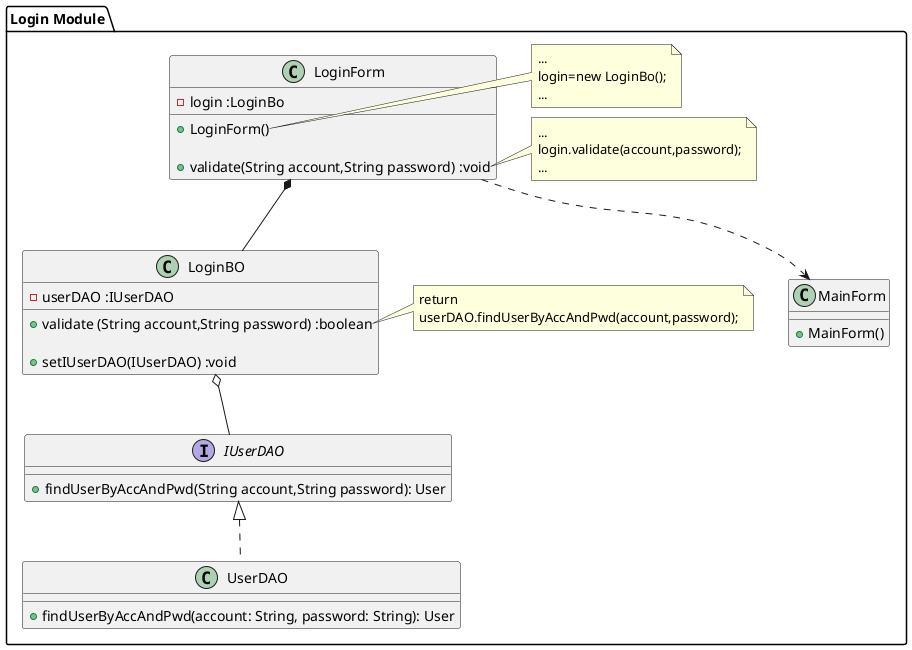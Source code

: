 @startuml test

package "Login Module" {

    ' 登录窗口，省略界面组件和按钮事件处理方法（边界类）
    class LoginForm {

        -login :LoginBo

        ' LoginForm构造函数，初始化实例成员
        +LoginForm()

        ' 界面类的验证方法，通过调用业务逻辑类LoginBO的validate()方法实现对用户输入信息的验证
        +validate(String account,String password) :void
    }

    note right of LoginForm::LoginForm
    ...
    login=new LoginBo();
    ...
    end note

    note right of LoginForm::validate
    ...
    login.validate(account,password);
    ...
    end note

    ' 登录业务逻辑类，封装实现登录功能的业务逻辑（控制类）
    class LoginBO {
        -userDAO :IUserDAO

        ' 业务逻辑类的验证方法，通过调用数据访问类的findUserByAccAndPwd()方法验证用户输入信息的合法性
        +validate (String account,String password) :boolean

        ' Setter方法，在业务逻辑对象中注入数据访问对象（注意：此处针对抽象数据访问类编程）
        +setIUserDAO(IUserDAO) :void
    }

    note right of LoginBO::validate
    return
    userDAO.findUserByAccAndPwd(account,password);
    end note

    ' 抽象数据访问类接口，声明对User表的数据操作方法，省略除查询外的其他方法（实体类）
    interface IUserDAO {
        '业务方法声明，通过用户账号和密码在数据库中查询用户信息，判断该用户身份的合法性
        +findUserByAccAndPwd(String account,String password): User
    }

    '具体数据访问类，实现对User表的数据操作方法，省略除查询外的其他方法（实体类）
    class UserDAO implements IUserDAO {
        ' 业务方法实现，实现在IUserDAO接口中声明的数据访问方法
        +findUserByAccAndPwd(account: String, password: String): User
    }


    ' 主窗口（边界类）
    class MainForm {

        +MainForm()
    }

    LoginForm ..> MainForm

    LoginForm *-- LoginBO

    LoginBO o-- IUserDAO
}

@enduml
